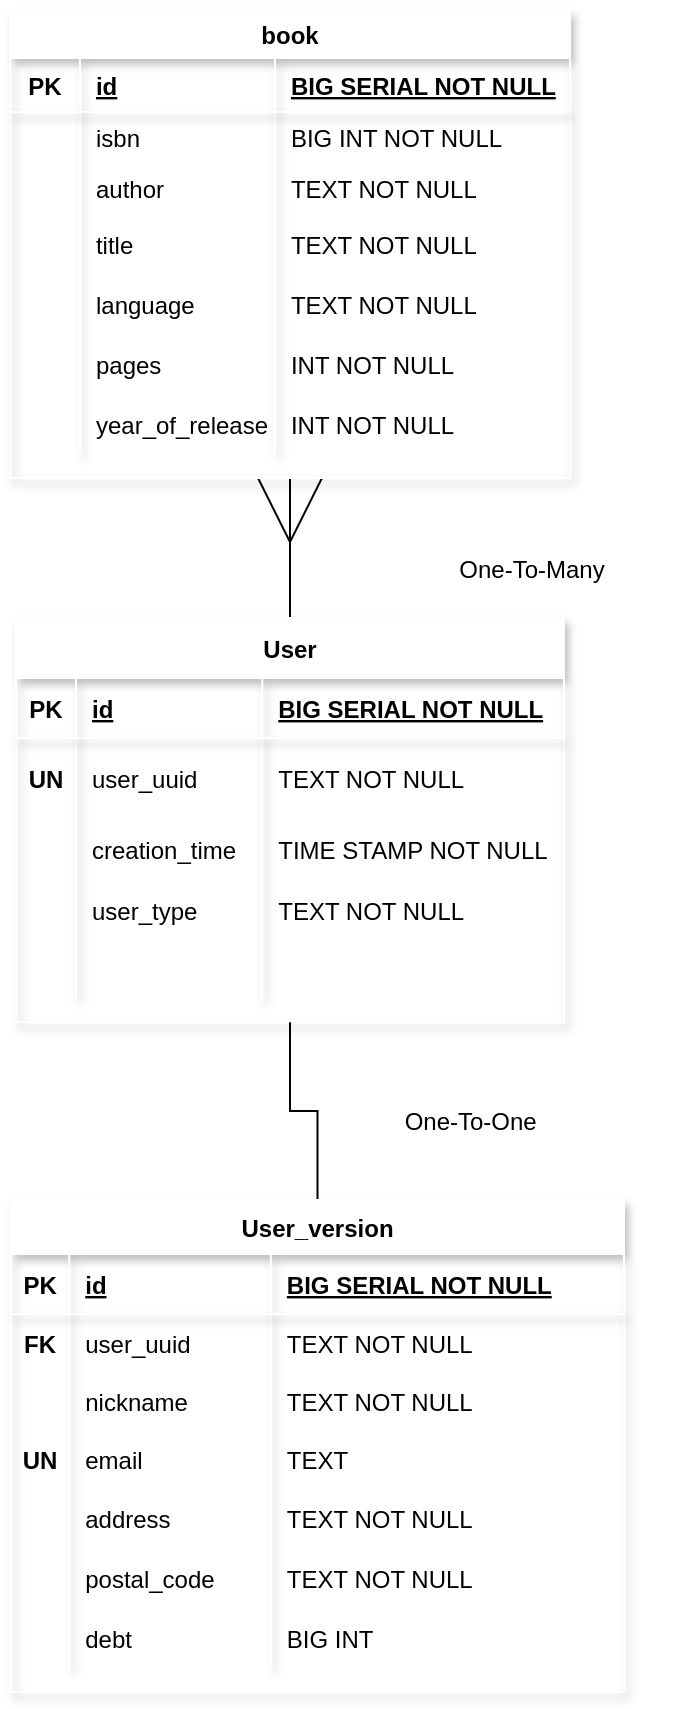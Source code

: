 <mxfile version="20.8.20" type="gitlab"><diagram name="Strona-1" id="45cgaNDauSYpYsO7GjBS"><mxGraphModel dx="2725" dy="2463" grid="0" gridSize="10" guides="1" tooltips="1" connect="1" arrows="1" fold="1" page="1" pageScale="1" pageWidth="1169" pageHeight="1654" math="0" shadow="0"><root><mxCell id="0"/><mxCell id="1" parent="0"/><mxCell id="inO4H0ArE5-okPFdv3qA-100" style="rounded=0;orthogonalLoop=1;jettySize=auto;html=1;strokeColor=#000000;exitX=0.5;exitY=0;exitDx=0;exitDy=0;entryX=0.5;entryY=1;entryDx=0;entryDy=0;endArrow=ERmany;endFill=0;endSize=30;" edge="1" parent="1" source="H41JrCpWX0OnZYL4RBMN-253" target="H41JrCpWX0OnZYL4RBMN-223"><mxGeometry relative="1" as="geometry"><mxPoint x="-971" y="-1329" as="sourcePoint"/><mxPoint x="-1055" y="-1274" as="targetPoint"/></mxGeometry></mxCell><mxCell id="H41JrCpWX0OnZYL4RBMN-223" value="book" style="shape=table;startSize=24;container=1;collapsible=1;childLayout=tableLayout;fixedRows=1;rowLines=0;fontStyle=1;align=center;resizeLast=1;shadow=1;strokeColor=#FFFFFF;fillColor=default;" parent="1" vertex="1"><mxGeometry x="-1112" y="-1483" width="280" height="234" as="geometry"/></mxCell><mxCell id="H41JrCpWX0OnZYL4RBMN-224" value="" style="shape=tableRow;horizontal=0;startSize=0;swimlaneHead=0;swimlaneBody=0;fillColor=none;collapsible=0;dropTarget=0;points=[[0,0.5],[1,0.5]];portConstraint=eastwest;top=0;left=0;right=0;bottom=1;shadow=1;strokeColor=#FFFFFF;" parent="H41JrCpWX0OnZYL4RBMN-223" vertex="1"><mxGeometry y="24" width="280" height="27" as="geometry"/></mxCell><mxCell id="H41JrCpWX0OnZYL4RBMN-225" value="PK" style="shape=partialRectangle;connectable=0;fillColor=none;top=0;left=0;bottom=0;right=0;fontStyle=1;overflow=hidden;shadow=1;strokeColor=#FFFFFF;" parent="H41JrCpWX0OnZYL4RBMN-224" vertex="1"><mxGeometry width="34.981" height="27" as="geometry"><mxRectangle width="34.981" height="27" as="alternateBounds"/></mxGeometry></mxCell><mxCell id="H41JrCpWX0OnZYL4RBMN-226" value="id" style="shape=partialRectangle;connectable=0;fillColor=none;top=0;left=0;bottom=0;right=0;align=left;spacingLeft=6;fontStyle=5;overflow=hidden;shadow=1;strokeColor=#FFFFFF;" parent="H41JrCpWX0OnZYL4RBMN-224" vertex="1"><mxGeometry x="34.981" width="97.485" height="27" as="geometry"><mxRectangle width="97.485" height="27" as="alternateBounds"/></mxGeometry></mxCell><mxCell id="H41JrCpWX0OnZYL4RBMN-236" value="BIG SERIAL NOT NULL" style="shape=partialRectangle;connectable=0;fillColor=none;top=0;left=0;bottom=0;right=0;align=left;spacingLeft=6;fontStyle=5;overflow=hidden;shadow=1;strokeColor=#FFFFFF;" parent="H41JrCpWX0OnZYL4RBMN-224" vertex="1"><mxGeometry x="132.467" width="147.533" height="27" as="geometry"><mxRectangle width="147.533" height="27" as="alternateBounds"/></mxGeometry></mxCell><mxCell id="H41JrCpWX0OnZYL4RBMN-227" value="" style="shape=tableRow;horizontal=0;startSize=0;swimlaneHead=0;swimlaneBody=0;fillColor=none;collapsible=0;dropTarget=0;points=[[0,0.5],[1,0.5]];portConstraint=eastwest;top=0;left=0;right=0;bottom=0;shadow=1;strokeColor=#FFFFFF;" parent="H41JrCpWX0OnZYL4RBMN-223" vertex="1"><mxGeometry y="51" width="280" height="25" as="geometry"/></mxCell><mxCell id="H41JrCpWX0OnZYL4RBMN-228" value="" style="shape=partialRectangle;connectable=0;fillColor=none;top=0;left=0;bottom=0;right=0;editable=1;overflow=hidden;shadow=1;strokeColor=#FFFFFF;" parent="H41JrCpWX0OnZYL4RBMN-227" vertex="1"><mxGeometry width="34.981" height="25" as="geometry"><mxRectangle width="34.981" height="25" as="alternateBounds"/></mxGeometry></mxCell><mxCell id="H41JrCpWX0OnZYL4RBMN-229" value="isbn" style="shape=partialRectangle;connectable=0;fillColor=none;top=0;left=0;bottom=0;right=0;align=left;spacingLeft=6;overflow=hidden;shadow=1;strokeColor=#FFFFFF;" parent="H41JrCpWX0OnZYL4RBMN-227" vertex="1"><mxGeometry x="34.981" width="97.485" height="25" as="geometry"><mxRectangle width="97.485" height="25" as="alternateBounds"/></mxGeometry></mxCell><mxCell id="H41JrCpWX0OnZYL4RBMN-237" value="BIG INT NOT NULL" style="shape=partialRectangle;connectable=0;fillColor=none;top=0;left=0;bottom=0;right=0;align=left;spacingLeft=6;overflow=hidden;shadow=1;strokeColor=#FFFFFF;" parent="H41JrCpWX0OnZYL4RBMN-227" vertex="1"><mxGeometry x="132.467" width="147.533" height="25" as="geometry"><mxRectangle width="147.533" height="25" as="alternateBounds"/></mxGeometry></mxCell><mxCell id="H41JrCpWX0OnZYL4RBMN-230" value="" style="shape=tableRow;horizontal=0;startSize=0;swimlaneHead=0;swimlaneBody=0;fillColor=none;collapsible=0;dropTarget=0;points=[[0,0.5],[1,0.5]];portConstraint=eastwest;top=0;left=0;right=0;bottom=0;shadow=1;strokeColor=#FFFFFF;" parent="H41JrCpWX0OnZYL4RBMN-223" vertex="1"><mxGeometry y="76" width="280" height="26" as="geometry"/></mxCell><mxCell id="H41JrCpWX0OnZYL4RBMN-231" value="" style="shape=partialRectangle;connectable=0;fillColor=none;top=0;left=0;bottom=0;right=0;editable=1;overflow=hidden;shadow=1;strokeColor=#FFFFFF;" parent="H41JrCpWX0OnZYL4RBMN-230" vertex="1"><mxGeometry width="34.981" height="26" as="geometry"><mxRectangle width="34.981" height="26" as="alternateBounds"/></mxGeometry></mxCell><mxCell id="H41JrCpWX0OnZYL4RBMN-232" value="author" style="shape=partialRectangle;connectable=0;fillColor=none;top=0;left=0;bottom=0;right=0;align=left;spacingLeft=6;overflow=hidden;shadow=1;strokeColor=#FFFFFF;" parent="H41JrCpWX0OnZYL4RBMN-230" vertex="1"><mxGeometry x="34.981" width="97.485" height="26" as="geometry"><mxRectangle width="97.485" height="26" as="alternateBounds"/></mxGeometry></mxCell><mxCell id="H41JrCpWX0OnZYL4RBMN-238" value="TEXT NOT NULL " style="shape=partialRectangle;connectable=0;fillColor=none;top=0;left=0;bottom=0;right=0;align=left;spacingLeft=6;overflow=hidden;shadow=1;strokeColor=#FFFFFF;" parent="H41JrCpWX0OnZYL4RBMN-230" vertex="1"><mxGeometry x="132.467" width="147.533" height="26" as="geometry"><mxRectangle width="147.533" height="26" as="alternateBounds"/></mxGeometry></mxCell><mxCell id="H41JrCpWX0OnZYL4RBMN-233" value="" style="shape=tableRow;horizontal=0;startSize=0;swimlaneHead=0;swimlaneBody=0;fillColor=none;collapsible=0;dropTarget=0;points=[[0,0.5],[1,0.5]];portConstraint=eastwest;top=0;left=0;right=0;bottom=0;shadow=1;strokeColor=#FFFFFF;" parent="H41JrCpWX0OnZYL4RBMN-223" vertex="1"><mxGeometry y="102" width="280" height="30" as="geometry"/></mxCell><mxCell id="H41JrCpWX0OnZYL4RBMN-234" value="" style="shape=partialRectangle;connectable=0;fillColor=none;top=0;left=0;bottom=0;right=0;editable=1;overflow=hidden;shadow=1;strokeColor=#FFFFFF;" parent="H41JrCpWX0OnZYL4RBMN-233" vertex="1"><mxGeometry width="34.981" height="30" as="geometry"><mxRectangle width="34.981" height="30" as="alternateBounds"/></mxGeometry></mxCell><mxCell id="H41JrCpWX0OnZYL4RBMN-235" value="title" style="shape=partialRectangle;connectable=0;fillColor=none;top=0;left=0;bottom=0;right=0;align=left;spacingLeft=6;overflow=hidden;shadow=1;strokeColor=#FFFFFF;" parent="H41JrCpWX0OnZYL4RBMN-233" vertex="1"><mxGeometry x="34.981" width="97.485" height="30" as="geometry"><mxRectangle width="97.485" height="30" as="alternateBounds"/></mxGeometry></mxCell><mxCell id="H41JrCpWX0OnZYL4RBMN-239" value="TEXT NOT NULL" style="shape=partialRectangle;connectable=0;fillColor=none;top=0;left=0;bottom=0;right=0;align=left;spacingLeft=6;overflow=hidden;shadow=1;strokeColor=#FFFFFF;" parent="H41JrCpWX0OnZYL4RBMN-233" vertex="1"><mxGeometry x="132.467" width="147.533" height="30" as="geometry"><mxRectangle width="147.533" height="30" as="alternateBounds"/></mxGeometry></mxCell><mxCell id="inO4H0ArE5-okPFdv3qA-110" style="shape=tableRow;horizontal=0;startSize=0;swimlaneHead=0;swimlaneBody=0;fillColor=none;collapsible=0;dropTarget=0;points=[[0,0.5],[1,0.5]];portConstraint=eastwest;top=0;left=0;right=0;bottom=0;shadow=1;strokeColor=#FFFFFF;" vertex="1" parent="H41JrCpWX0OnZYL4RBMN-223"><mxGeometry y="132" width="280" height="30" as="geometry"/></mxCell><mxCell id="inO4H0ArE5-okPFdv3qA-111" style="shape=partialRectangle;connectable=0;fillColor=none;top=0;left=0;bottom=0;right=0;editable=1;overflow=hidden;shadow=1;strokeColor=#FFFFFF;" vertex="1" parent="inO4H0ArE5-okPFdv3qA-110"><mxGeometry width="34.981" height="30" as="geometry"><mxRectangle width="34.981" height="30" as="alternateBounds"/></mxGeometry></mxCell><mxCell id="inO4H0ArE5-okPFdv3qA-112" value="language" style="shape=partialRectangle;connectable=0;fillColor=none;top=0;left=0;bottom=0;right=0;align=left;spacingLeft=6;overflow=hidden;shadow=1;strokeColor=#FFFFFF;" vertex="1" parent="inO4H0ArE5-okPFdv3qA-110"><mxGeometry x="34.981" width="97.485" height="30" as="geometry"><mxRectangle width="97.485" height="30" as="alternateBounds"/></mxGeometry></mxCell><mxCell id="inO4H0ArE5-okPFdv3qA-113" value="TEXT NOT NULL" style="shape=partialRectangle;connectable=0;fillColor=none;top=0;left=0;bottom=0;right=0;align=left;spacingLeft=6;overflow=hidden;shadow=1;strokeColor=#FFFFFF;" vertex="1" parent="inO4H0ArE5-okPFdv3qA-110"><mxGeometry x="132.467" width="147.533" height="30" as="geometry"><mxRectangle width="147.533" height="30" as="alternateBounds"/></mxGeometry></mxCell><mxCell id="inO4H0ArE5-okPFdv3qA-106" style="shape=tableRow;horizontal=0;startSize=0;swimlaneHead=0;swimlaneBody=0;fillColor=none;collapsible=0;dropTarget=0;points=[[0,0.5],[1,0.5]];portConstraint=eastwest;top=0;left=0;right=0;bottom=0;shadow=1;strokeColor=#FFFFFF;" vertex="1" parent="H41JrCpWX0OnZYL4RBMN-223"><mxGeometry y="162" width="280" height="30" as="geometry"/></mxCell><mxCell id="inO4H0ArE5-okPFdv3qA-107" style="shape=partialRectangle;connectable=0;fillColor=none;top=0;left=0;bottom=0;right=0;editable=1;overflow=hidden;shadow=1;strokeColor=#FFFFFF;" vertex="1" parent="inO4H0ArE5-okPFdv3qA-106"><mxGeometry width="34.981" height="30" as="geometry"><mxRectangle width="34.981" height="30" as="alternateBounds"/></mxGeometry></mxCell><mxCell id="inO4H0ArE5-okPFdv3qA-108" value="pages" style="shape=partialRectangle;connectable=0;fillColor=none;top=0;left=0;bottom=0;right=0;align=left;spacingLeft=6;overflow=hidden;shadow=1;strokeColor=#FFFFFF;" vertex="1" parent="inO4H0ArE5-okPFdv3qA-106"><mxGeometry x="34.981" width="97.485" height="30" as="geometry"><mxRectangle width="97.485" height="30" as="alternateBounds"/></mxGeometry></mxCell><mxCell id="inO4H0ArE5-okPFdv3qA-109" value="INT NOT NULL" style="shape=partialRectangle;connectable=0;fillColor=none;top=0;left=0;bottom=0;right=0;align=left;spacingLeft=6;overflow=hidden;shadow=1;strokeColor=#FFFFFF;" vertex="1" parent="inO4H0ArE5-okPFdv3qA-106"><mxGeometry x="132.467" width="147.533" height="30" as="geometry"><mxRectangle width="147.533" height="30" as="alternateBounds"/></mxGeometry></mxCell><mxCell id="inO4H0ArE5-okPFdv3qA-102" style="shape=tableRow;horizontal=0;startSize=0;swimlaneHead=0;swimlaneBody=0;fillColor=none;collapsible=0;dropTarget=0;points=[[0,0.5],[1,0.5]];portConstraint=eastwest;top=0;left=0;right=0;bottom=0;shadow=1;strokeColor=#FFFFFF;" vertex="1" parent="H41JrCpWX0OnZYL4RBMN-223"><mxGeometry y="192" width="280" height="30" as="geometry"/></mxCell><mxCell id="inO4H0ArE5-okPFdv3qA-103" style="shape=partialRectangle;connectable=0;fillColor=none;top=0;left=0;bottom=0;right=0;editable=1;overflow=hidden;shadow=1;strokeColor=#FFFFFF;" vertex="1" parent="inO4H0ArE5-okPFdv3qA-102"><mxGeometry width="34.981" height="30" as="geometry"><mxRectangle width="34.981" height="30" as="alternateBounds"/></mxGeometry></mxCell><mxCell id="inO4H0ArE5-okPFdv3qA-104" value="year_of_release" style="shape=partialRectangle;connectable=0;fillColor=none;top=0;left=0;bottom=0;right=0;align=left;spacingLeft=6;overflow=hidden;shadow=1;strokeColor=#FFFFFF;" vertex="1" parent="inO4H0ArE5-okPFdv3qA-102"><mxGeometry x="34.981" width="97.485" height="30" as="geometry"><mxRectangle width="97.485" height="30" as="alternateBounds"/></mxGeometry></mxCell><mxCell id="inO4H0ArE5-okPFdv3qA-105" value="INT NOT NULL" style="shape=partialRectangle;connectable=0;fillColor=none;top=0;left=0;bottom=0;right=0;align=left;spacingLeft=6;overflow=hidden;shadow=1;strokeColor=#FFFFFF;" vertex="1" parent="inO4H0ArE5-okPFdv3qA-102"><mxGeometry x="132.467" width="147.533" height="30" as="geometry"><mxRectangle width="147.533" height="30" as="alternateBounds"/></mxGeometry></mxCell><mxCell id="H41JrCpWX0OnZYL4RBMN-253" value="User" style="shape=table;startSize=30;container=1;collapsible=1;childLayout=tableLayout;fixedRows=1;rowLines=0;fontStyle=1;align=center;resizeLast=1;shadow=1;strokeColor=#FFFFFF;fillColor=default;" parent="1" vertex="1"><mxGeometry x="-1109" y="-1179" width="274" height="202.116" as="geometry"/></mxCell><mxCell id="H41JrCpWX0OnZYL4RBMN-254" value="" style="shape=tableRow;horizontal=0;startSize=0;swimlaneHead=0;swimlaneBody=0;fillColor=none;collapsible=0;dropTarget=0;points=[[0,0.5],[1,0.5]];portConstraint=eastwest;top=0;left=0;right=0;bottom=1;shadow=1;strokeColor=#FFFFFF;" parent="H41JrCpWX0OnZYL4RBMN-253" vertex="1"><mxGeometry y="30" width="274" height="30" as="geometry"/></mxCell><mxCell id="H41JrCpWX0OnZYL4RBMN-255" value="PK" style="shape=partialRectangle;connectable=0;fillColor=none;top=0;left=0;bottom=0;right=0;fontStyle=1;overflow=hidden;shadow=1;strokeColor=#FFFFFF;" parent="H41JrCpWX0OnZYL4RBMN-254" vertex="1"><mxGeometry width="30" height="30" as="geometry"><mxRectangle width="30" height="30" as="alternateBounds"/></mxGeometry></mxCell><mxCell id="H41JrCpWX0OnZYL4RBMN-256" value="id" style="shape=partialRectangle;connectable=0;fillColor=none;top=0;left=0;bottom=0;right=0;align=left;spacingLeft=6;fontStyle=5;overflow=hidden;shadow=1;strokeColor=#FFFFFF;" parent="H41JrCpWX0OnZYL4RBMN-254" vertex="1"><mxGeometry x="30" width="93.13" height="30" as="geometry"><mxRectangle width="93.13" height="30" as="alternateBounds"/></mxGeometry></mxCell><mxCell id="H41JrCpWX0OnZYL4RBMN-266" value="BIG SERIAL NOT NULL" style="shape=partialRectangle;connectable=0;fillColor=none;top=0;left=0;bottom=0;right=0;align=left;spacingLeft=6;fontStyle=5;overflow=hidden;shadow=1;strokeColor=#FFFFFF;" parent="H41JrCpWX0OnZYL4RBMN-254" vertex="1"><mxGeometry x="123.13" width="150.87" height="30" as="geometry"><mxRectangle width="150.87" height="30" as="alternateBounds"/></mxGeometry></mxCell><mxCell id="H41JrCpWX0OnZYL4RBMN-257" value="" style="shape=tableRow;horizontal=0;startSize=0;swimlaneHead=0;swimlaneBody=0;fillColor=none;collapsible=0;dropTarget=0;points=[[0,0.5],[1,0.5]];portConstraint=eastwest;top=0;left=0;right=0;bottom=0;shadow=1;strokeColor=#FFFFFF;" parent="H41JrCpWX0OnZYL4RBMN-253" vertex="1"><mxGeometry y="60" width="274" height="40" as="geometry"/></mxCell><mxCell id="H41JrCpWX0OnZYL4RBMN-258" value="UN" style="shape=partialRectangle;connectable=0;fillColor=none;top=0;left=0;bottom=0;right=0;editable=1;overflow=hidden;shadow=1;strokeColor=#FFFFFF;fontStyle=1" parent="H41JrCpWX0OnZYL4RBMN-257" vertex="1"><mxGeometry width="30" height="40" as="geometry"><mxRectangle width="30" height="40" as="alternateBounds"/></mxGeometry></mxCell><mxCell id="H41JrCpWX0OnZYL4RBMN-259" value="user_uuid" style="shape=partialRectangle;connectable=0;fillColor=none;top=0;left=0;bottom=0;right=0;align=left;spacingLeft=6;overflow=hidden;shadow=1;strokeColor=#FFFFFF;" parent="H41JrCpWX0OnZYL4RBMN-257" vertex="1"><mxGeometry x="30" width="93.13" height="40" as="geometry"><mxRectangle width="93.13" height="40" as="alternateBounds"/></mxGeometry></mxCell><mxCell id="H41JrCpWX0OnZYL4RBMN-267" value="TEXT NOT NULL" style="shape=partialRectangle;connectable=0;fillColor=none;top=0;left=0;bottom=0;right=0;align=left;spacingLeft=6;overflow=hidden;shadow=1;strokeColor=#FFFFFF;" parent="H41JrCpWX0OnZYL4RBMN-257" vertex="1"><mxGeometry x="123.13" width="150.87" height="40" as="geometry"><mxRectangle width="150.87" height="40" as="alternateBounds"/></mxGeometry></mxCell><mxCell id="inO4H0ArE5-okPFdv3qA-25" style="shape=tableRow;horizontal=0;startSize=0;swimlaneHead=0;swimlaneBody=0;fillColor=none;collapsible=0;dropTarget=0;points=[[0,0.5],[1,0.5]];portConstraint=eastwest;top=0;left=0;right=0;bottom=0;shadow=1;strokeColor=#FFFFFF;" vertex="1" parent="H41JrCpWX0OnZYL4RBMN-253"><mxGeometry y="100" width="274" height="31" as="geometry"/></mxCell><mxCell id="inO4H0ArE5-okPFdv3qA-26" style="shape=partialRectangle;connectable=0;fillColor=none;top=0;left=0;bottom=0;right=0;editable=1;overflow=hidden;shadow=1;strokeColor=#FFFFFF;" vertex="1" parent="inO4H0ArE5-okPFdv3qA-25"><mxGeometry width="30" height="31" as="geometry"><mxRectangle width="30" height="31" as="alternateBounds"/></mxGeometry></mxCell><mxCell id="inO4H0ArE5-okPFdv3qA-27" value="creation_time" style="shape=partialRectangle;connectable=0;fillColor=none;top=0;left=0;bottom=0;right=0;align=left;spacingLeft=6;overflow=hidden;shadow=1;strokeColor=#FFFFFF;" vertex="1" parent="inO4H0ArE5-okPFdv3qA-25"><mxGeometry x="30" width="93.13" height="31" as="geometry"><mxRectangle width="93.13" height="31" as="alternateBounds"/></mxGeometry></mxCell><mxCell id="inO4H0ArE5-okPFdv3qA-28" value="TIME STAMP NOT NULL" style="shape=partialRectangle;connectable=0;fillColor=none;top=0;left=0;bottom=0;right=0;align=left;spacingLeft=6;overflow=hidden;shadow=1;strokeColor=#FFFFFF;" vertex="1" parent="inO4H0ArE5-okPFdv3qA-25"><mxGeometry x="123.13" width="150.87" height="31" as="geometry"><mxRectangle width="150.87" height="31" as="alternateBounds"/></mxGeometry></mxCell><mxCell id="H41JrCpWX0OnZYL4RBMN-260" value="" style="shape=tableRow;horizontal=0;startSize=0;swimlaneHead=0;swimlaneBody=0;fillColor=none;collapsible=0;dropTarget=0;points=[[0,0.5],[1,0.5]];portConstraint=eastwest;top=0;left=0;right=0;bottom=0;shadow=1;strokeColor=#FFFFFF;" parent="H41JrCpWX0OnZYL4RBMN-253" vertex="1"><mxGeometry y="131" width="274" height="30" as="geometry"/></mxCell><mxCell id="H41JrCpWX0OnZYL4RBMN-261" value="" style="shape=partialRectangle;connectable=0;fillColor=none;top=0;left=0;bottom=0;right=0;editable=1;overflow=hidden;shadow=1;strokeColor=#FFFFFF;" parent="H41JrCpWX0OnZYL4RBMN-260" vertex="1"><mxGeometry width="30" height="30" as="geometry"><mxRectangle width="30" height="30" as="alternateBounds"/></mxGeometry></mxCell><mxCell id="H41JrCpWX0OnZYL4RBMN-262" value="user_type" style="shape=partialRectangle;connectable=0;fillColor=none;top=0;left=0;bottom=0;right=0;align=left;spacingLeft=6;overflow=hidden;shadow=1;strokeColor=#FFFFFF;" parent="H41JrCpWX0OnZYL4RBMN-260" vertex="1"><mxGeometry x="30" width="93.13" height="30" as="geometry"><mxRectangle width="93.13" height="30" as="alternateBounds"/></mxGeometry></mxCell><mxCell id="H41JrCpWX0OnZYL4RBMN-268" value="TEXT NOT NULL" style="shape=partialRectangle;connectable=0;fillColor=none;top=0;left=0;bottom=0;right=0;align=left;spacingLeft=6;overflow=hidden;shadow=1;strokeColor=#FFFFFF;" parent="H41JrCpWX0OnZYL4RBMN-260" vertex="1"><mxGeometry x="123.13" width="150.87" height="30" as="geometry"><mxRectangle width="150.87" height="30" as="alternateBounds"/></mxGeometry></mxCell><mxCell id="inO4H0ArE5-okPFdv3qA-5" style="shape=tableRow;horizontal=0;startSize=0;swimlaneHead=0;swimlaneBody=0;fillColor=none;collapsible=0;dropTarget=0;points=[[0,0.5],[1,0.5]];portConstraint=eastwest;top=0;left=0;right=0;bottom=0;shadow=1;strokeColor=#FFFFFF;" vertex="1" parent="H41JrCpWX0OnZYL4RBMN-253"><mxGeometry y="161" width="274" height="30" as="geometry"/></mxCell><mxCell id="inO4H0ArE5-okPFdv3qA-6" style="shape=partialRectangle;connectable=0;fillColor=none;top=0;left=0;bottom=0;right=0;editable=1;overflow=hidden;shadow=1;strokeColor=#FFFFFF;" vertex="1" parent="inO4H0ArE5-okPFdv3qA-5"><mxGeometry width="30" height="30" as="geometry"><mxRectangle width="30" height="30" as="alternateBounds"/></mxGeometry></mxCell><mxCell id="inO4H0ArE5-okPFdv3qA-7" style="shape=partialRectangle;connectable=0;fillColor=none;top=0;left=0;bottom=0;right=0;align=left;spacingLeft=6;overflow=hidden;shadow=1;strokeColor=#FFFFFF;" vertex="1" parent="inO4H0ArE5-okPFdv3qA-5"><mxGeometry x="30" width="93.13" height="30" as="geometry"><mxRectangle width="93.13" height="30" as="alternateBounds"/></mxGeometry></mxCell><mxCell id="inO4H0ArE5-okPFdv3qA-8" style="shape=partialRectangle;connectable=0;fillColor=none;top=0;left=0;bottom=0;right=0;align=left;spacingLeft=6;overflow=hidden;shadow=1;strokeColor=#FFFFFF;" vertex="1" parent="inO4H0ArE5-okPFdv3qA-5"><mxGeometry x="123.13" width="150.87" height="30" as="geometry"><mxRectangle width="150.87" height="30" as="alternateBounds"/></mxGeometry></mxCell><mxCell id="inO4H0ArE5-okPFdv3qA-98" style="edgeStyle=orthogonalEdgeStyle;rounded=0;orthogonalLoop=1;jettySize=auto;html=1;entryX=0.5;entryY=1;entryDx=0;entryDy=0;endArrow=none;endFill=0;" edge="1" parent="1" source="H41JrCpWX0OnZYL4RBMN-294" target="H41JrCpWX0OnZYL4RBMN-253"><mxGeometry relative="1" as="geometry"/></mxCell><mxCell id="H41JrCpWX0OnZYL4RBMN-294" value="User_version" style="shape=table;startSize=27;container=1;collapsible=1;childLayout=tableLayout;fixedRows=1;rowLines=0;fontStyle=1;align=center;resizeLast=1;shadow=1;strokeColor=#FFFFFF;fillColor=default;" parent="1" vertex="1"><mxGeometry x="-1111.5" y="-888" width="306.5" height="245.913" as="geometry"/></mxCell><mxCell id="H41JrCpWX0OnZYL4RBMN-295" value="" style="shape=tableRow;horizontal=0;startSize=0;swimlaneHead=0;swimlaneBody=0;fillColor=none;collapsible=0;dropTarget=0;points=[[0,0.5],[1,0.5]];portConstraint=eastwest;top=0;left=0;right=0;bottom=1;shadow=1;strokeColor=#FFFFFF;" parent="H41JrCpWX0OnZYL4RBMN-294" vertex="1"><mxGeometry y="27" width="306.5" height="30" as="geometry"/></mxCell><mxCell id="H41JrCpWX0OnZYL4RBMN-296" value="PK" style="shape=partialRectangle;connectable=0;fillColor=none;top=0;left=0;bottom=0;right=0;fontStyle=1;overflow=hidden;shadow=1;strokeColor=#FFFFFF;" parent="H41JrCpWX0OnZYL4RBMN-295" vertex="1"><mxGeometry width="29.111" height="30" as="geometry"><mxRectangle width="29.111" height="30" as="alternateBounds"/></mxGeometry></mxCell><mxCell id="H41JrCpWX0OnZYL4RBMN-297" value="id" style="shape=partialRectangle;connectable=0;fillColor=none;top=0;left=0;bottom=0;right=0;align=left;spacingLeft=6;fontStyle=5;overflow=hidden;shadow=1;strokeColor=#FFFFFF;" parent="H41JrCpWX0OnZYL4RBMN-295" vertex="1"><mxGeometry x="29.111" width="100.815" height="30" as="geometry"><mxRectangle width="100.815" height="30" as="alternateBounds"/></mxGeometry></mxCell><mxCell id="inO4H0ArE5-okPFdv3qA-121" value="BIG SERIAL NOT NULL" style="shape=partialRectangle;connectable=0;fillColor=none;top=0;left=0;bottom=0;right=0;align=left;spacingLeft=6;fontStyle=5;overflow=hidden;shadow=1;strokeColor=#FFFFFF;" vertex="1" parent="H41JrCpWX0OnZYL4RBMN-295"><mxGeometry x="129.926" width="176.574" height="30" as="geometry"><mxRectangle width="176.574" height="30" as="alternateBounds"/></mxGeometry></mxCell><mxCell id="H41JrCpWX0OnZYL4RBMN-298" value="" style="shape=tableRow;horizontal=0;startSize=0;swimlaneHead=0;swimlaneBody=0;fillColor=none;collapsible=0;dropTarget=0;points=[[0,0.5],[1,0.5]];portConstraint=eastwest;top=0;left=0;right=0;bottom=0;shadow=1;strokeColor=#FFFFFF;" parent="H41JrCpWX0OnZYL4RBMN-294" vertex="1"><mxGeometry y="57" width="306.5" height="29" as="geometry"/></mxCell><mxCell id="H41JrCpWX0OnZYL4RBMN-299" value="FK" style="shape=partialRectangle;connectable=0;fillColor=none;top=0;left=0;bottom=0;right=0;editable=1;overflow=hidden;shadow=1;strokeColor=#FFFFFF;fontStyle=1" parent="H41JrCpWX0OnZYL4RBMN-298" vertex="1"><mxGeometry width="29.111" height="29" as="geometry"><mxRectangle width="29.111" height="29" as="alternateBounds"/></mxGeometry></mxCell><mxCell id="H41JrCpWX0OnZYL4RBMN-300" value="user_uuid" style="shape=partialRectangle;connectable=0;fillColor=none;top=0;left=0;bottom=0;right=0;align=left;spacingLeft=6;overflow=hidden;shadow=1;strokeColor=#FFFFFF;" parent="H41JrCpWX0OnZYL4RBMN-298" vertex="1"><mxGeometry x="29.111" width="100.815" height="29" as="geometry"><mxRectangle width="100.815" height="29" as="alternateBounds"/></mxGeometry></mxCell><mxCell id="inO4H0ArE5-okPFdv3qA-122" value="TEXT NOT NULL" style="shape=partialRectangle;connectable=0;fillColor=none;top=0;left=0;bottom=0;right=0;align=left;spacingLeft=6;overflow=hidden;shadow=1;strokeColor=#FFFFFF;" vertex="1" parent="H41JrCpWX0OnZYL4RBMN-298"><mxGeometry x="129.926" width="176.574" height="29" as="geometry"><mxRectangle width="176.574" height="29" as="alternateBounds"/></mxGeometry></mxCell><mxCell id="inO4H0ArE5-okPFdv3qA-68" style="shape=tableRow;horizontal=0;startSize=0;swimlaneHead=0;swimlaneBody=0;fillColor=none;collapsible=0;dropTarget=0;points=[[0,0.5],[1,0.5]];portConstraint=eastwest;top=0;left=0;right=0;bottom=0;shadow=1;strokeColor=#FFFFFF;" vertex="1" parent="H41JrCpWX0OnZYL4RBMN-294"><mxGeometry y="86" width="306.5" height="29" as="geometry"/></mxCell><mxCell id="inO4H0ArE5-okPFdv3qA-69" style="shape=partialRectangle;connectable=0;fillColor=none;top=0;left=0;bottom=0;right=0;editable=1;overflow=hidden;shadow=1;strokeColor=#FFFFFF;" vertex="1" parent="inO4H0ArE5-okPFdv3qA-68"><mxGeometry width="29.111" height="29" as="geometry"><mxRectangle width="29.111" height="29" as="alternateBounds"/></mxGeometry></mxCell><mxCell id="inO4H0ArE5-okPFdv3qA-70" value="nickname" style="shape=partialRectangle;connectable=0;fillColor=none;top=0;left=0;bottom=0;right=0;align=left;spacingLeft=6;overflow=hidden;shadow=1;strokeColor=#FFFFFF;" vertex="1" parent="inO4H0ArE5-okPFdv3qA-68"><mxGeometry x="29.111" width="100.815" height="29" as="geometry"><mxRectangle width="100.815" height="29" as="alternateBounds"/></mxGeometry></mxCell><mxCell id="inO4H0ArE5-okPFdv3qA-123" value="TEXT NOT NULL" style="shape=partialRectangle;connectable=0;fillColor=none;top=0;left=0;bottom=0;right=0;align=left;spacingLeft=6;overflow=hidden;shadow=1;strokeColor=#FFFFFF;" vertex="1" parent="inO4H0ArE5-okPFdv3qA-68"><mxGeometry x="129.926" width="176.574" height="29" as="geometry"><mxRectangle width="176.574" height="29" as="alternateBounds"/></mxGeometry></mxCell><mxCell id="inO4H0ArE5-okPFdv3qA-65" style="shape=tableRow;horizontal=0;startSize=0;swimlaneHead=0;swimlaneBody=0;fillColor=none;collapsible=0;dropTarget=0;points=[[0,0.5],[1,0.5]];portConstraint=eastwest;top=0;left=0;right=0;bottom=0;shadow=1;strokeColor=#FFFFFF;" vertex="1" parent="H41JrCpWX0OnZYL4RBMN-294"><mxGeometry y="115" width="306.5" height="29" as="geometry"/></mxCell><mxCell id="inO4H0ArE5-okPFdv3qA-66" value="UN" style="shape=partialRectangle;connectable=0;fillColor=none;top=0;left=0;bottom=0;right=0;editable=1;overflow=hidden;shadow=1;strokeColor=#FFFFFF;fontStyle=1" vertex="1" parent="inO4H0ArE5-okPFdv3qA-65"><mxGeometry width="29.111" height="29" as="geometry"><mxRectangle width="29.111" height="29" as="alternateBounds"/></mxGeometry></mxCell><mxCell id="inO4H0ArE5-okPFdv3qA-67" value="email" style="shape=partialRectangle;connectable=0;fillColor=none;top=0;left=0;bottom=0;right=0;align=left;spacingLeft=6;overflow=hidden;shadow=1;strokeColor=#FFFFFF;" vertex="1" parent="inO4H0ArE5-okPFdv3qA-65"><mxGeometry x="29.111" width="100.815" height="29" as="geometry"><mxRectangle width="100.815" height="29" as="alternateBounds"/></mxGeometry></mxCell><mxCell id="inO4H0ArE5-okPFdv3qA-124" value="TEXT" style="shape=partialRectangle;connectable=0;fillColor=none;top=0;left=0;bottom=0;right=0;align=left;spacingLeft=6;overflow=hidden;shadow=1;strokeColor=#FFFFFF;" vertex="1" parent="inO4H0ArE5-okPFdv3qA-65"><mxGeometry x="129.926" width="176.574" height="29" as="geometry"><mxRectangle width="176.574" height="29" as="alternateBounds"/></mxGeometry></mxCell><mxCell id="H41JrCpWX0OnZYL4RBMN-301" value="" style="shape=tableRow;horizontal=0;startSize=0;swimlaneHead=0;swimlaneBody=0;fillColor=none;collapsible=0;dropTarget=0;points=[[0,0.5],[1,0.5]];portConstraint=eastwest;top=0;left=0;right=0;bottom=0;shadow=1;strokeColor=#FFFFFF;" parent="H41JrCpWX0OnZYL4RBMN-294" vertex="1"><mxGeometry y="144" width="306.5" height="30" as="geometry"/></mxCell><mxCell id="H41JrCpWX0OnZYL4RBMN-302" value="" style="shape=partialRectangle;connectable=0;fillColor=none;top=0;left=0;bottom=0;right=0;editable=1;overflow=hidden;shadow=1;strokeColor=#FFFFFF;" parent="H41JrCpWX0OnZYL4RBMN-301" vertex="1"><mxGeometry width="29.111" height="30" as="geometry"><mxRectangle width="29.111" height="30" as="alternateBounds"/></mxGeometry></mxCell><mxCell id="H41JrCpWX0OnZYL4RBMN-303" value="address" style="shape=partialRectangle;connectable=0;fillColor=none;top=0;left=0;bottom=0;right=0;align=left;spacingLeft=6;overflow=hidden;shadow=1;strokeColor=#FFFFFF;" parent="H41JrCpWX0OnZYL4RBMN-301" vertex="1"><mxGeometry x="29.111" width="100.815" height="30" as="geometry"><mxRectangle width="100.815" height="30" as="alternateBounds"/></mxGeometry></mxCell><mxCell id="inO4H0ArE5-okPFdv3qA-125" value="TEXT NOT NULL" style="shape=partialRectangle;connectable=0;fillColor=none;top=0;left=0;bottom=0;right=0;align=left;spacingLeft=6;overflow=hidden;shadow=1;strokeColor=#FFFFFF;" vertex="1" parent="H41JrCpWX0OnZYL4RBMN-301"><mxGeometry x="129.926" width="176.574" height="30" as="geometry"><mxRectangle width="176.574" height="30" as="alternateBounds"/></mxGeometry></mxCell><mxCell id="H41JrCpWX0OnZYL4RBMN-304" value="" style="shape=tableRow;horizontal=0;startSize=0;swimlaneHead=0;swimlaneBody=0;fillColor=none;collapsible=0;dropTarget=0;points=[[0,0.5],[1,0.5]];portConstraint=eastwest;top=0;left=0;right=0;bottom=0;shadow=1;strokeColor=#FFFFFF;" parent="H41JrCpWX0OnZYL4RBMN-294" vertex="1"><mxGeometry y="174" width="306.5" height="30" as="geometry"/></mxCell><mxCell id="H41JrCpWX0OnZYL4RBMN-305" value="" style="shape=partialRectangle;connectable=0;fillColor=none;top=0;left=0;bottom=0;right=0;editable=1;overflow=hidden;shadow=1;strokeColor=#FFFFFF;" parent="H41JrCpWX0OnZYL4RBMN-304" vertex="1"><mxGeometry width="29.111" height="30" as="geometry"><mxRectangle width="29.111" height="30" as="alternateBounds"/></mxGeometry></mxCell><mxCell id="H41JrCpWX0OnZYL4RBMN-306" value="postal_code" style="shape=partialRectangle;connectable=0;fillColor=none;top=0;left=0;bottom=0;right=0;align=left;spacingLeft=6;overflow=hidden;shadow=1;strokeColor=#FFFFFF;" parent="H41JrCpWX0OnZYL4RBMN-304" vertex="1"><mxGeometry x="29.111" width="100.815" height="30" as="geometry"><mxRectangle width="100.815" height="30" as="alternateBounds"/></mxGeometry></mxCell><mxCell id="inO4H0ArE5-okPFdv3qA-126" value="TEXT NOT NULL" style="shape=partialRectangle;connectable=0;fillColor=none;top=0;left=0;bottom=0;right=0;align=left;spacingLeft=6;overflow=hidden;shadow=1;strokeColor=#FFFFFF;" vertex="1" parent="H41JrCpWX0OnZYL4RBMN-304"><mxGeometry x="129.926" width="176.574" height="30" as="geometry"><mxRectangle width="176.574" height="30" as="alternateBounds"/></mxGeometry></mxCell><mxCell id="inO4H0ArE5-okPFdv3qA-71" style="shape=tableRow;horizontal=0;startSize=0;swimlaneHead=0;swimlaneBody=0;fillColor=none;collapsible=0;dropTarget=0;points=[[0,0.5],[1,0.5]];portConstraint=eastwest;top=0;left=0;right=0;bottom=0;shadow=1;strokeColor=#FFFFFF;" vertex="1" parent="H41JrCpWX0OnZYL4RBMN-294"><mxGeometry y="204" width="306.5" height="30" as="geometry"/></mxCell><mxCell id="inO4H0ArE5-okPFdv3qA-72" style="shape=partialRectangle;connectable=0;fillColor=none;top=0;left=0;bottom=0;right=0;editable=1;overflow=hidden;shadow=1;strokeColor=#FFFFFF;" vertex="1" parent="inO4H0ArE5-okPFdv3qA-71"><mxGeometry width="29.111" height="30" as="geometry"><mxRectangle width="29.111" height="30" as="alternateBounds"/></mxGeometry></mxCell><mxCell id="inO4H0ArE5-okPFdv3qA-73" value="debt" style="shape=partialRectangle;connectable=0;fillColor=none;top=0;left=0;bottom=0;right=0;align=left;spacingLeft=6;overflow=hidden;shadow=1;strokeColor=#FFFFFF;" vertex="1" parent="inO4H0ArE5-okPFdv3qA-71"><mxGeometry x="29.111" width="100.815" height="30" as="geometry"><mxRectangle width="100.815" height="30" as="alternateBounds"/></mxGeometry></mxCell><mxCell id="inO4H0ArE5-okPFdv3qA-127" value="BIG INT" style="shape=partialRectangle;connectable=0;fillColor=none;top=0;left=0;bottom=0;right=0;align=left;spacingLeft=6;overflow=hidden;shadow=1;strokeColor=#FFFFFF;" vertex="1" parent="inO4H0ArE5-okPFdv3qA-71"><mxGeometry x="129.926" width="176.574" height="30" as="geometry"><mxRectangle width="176.574" height="30" as="alternateBounds"/></mxGeometry></mxCell><mxCell id="inO4H0ArE5-okPFdv3qA-99" value="One-To-One&amp;nbsp;" style="text;html=1;strokeColor=none;fillColor=none;align=center;verticalAlign=middle;whiteSpace=wrap;rounded=0;" vertex="1" parent="1"><mxGeometry x="-932" y="-942" width="104" height="30" as="geometry"/></mxCell><mxCell id="inO4H0ArE5-okPFdv3qA-101" value="One-To-Many" style="text;html=1;strokeColor=none;fillColor=none;align=center;verticalAlign=middle;whiteSpace=wrap;rounded=0;" vertex="1" parent="1"><mxGeometry x="-932" y="-1218" width="162" height="30" as="geometry"/></mxCell></root></mxGraphModel></diagram></mxfile>